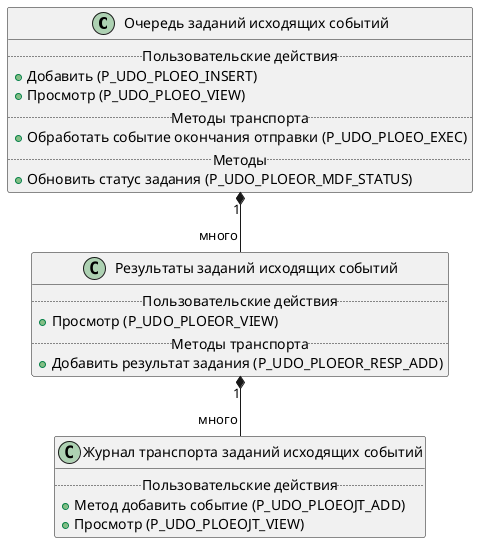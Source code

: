 @startuml

 class "Очередь заданий исходящих событий" as MasterClass {
 ..Пользовательские действия..
 {method}+Добавить (P_UDO_PLOEO_INSERT)
 {method}+Просмотр (P_UDO_PLOEO_VIEW)
 ..Методы транспорта..
 {method}+Обработать событие окончания отправки (P_UDO_PLOEO_EXEC)
 ..Методы..
 {method}+Обновить статус задания (P_UDO_PLOEOR_MDF_STATUS)
 }

 class "Результаты заданий исходящих событий" as SpecClass1 {
 ..Пользовательские действия..
 {method}+Просмотр (P_UDO_PLOEOR_VIEW)
 ..Методы транспорта..
 {method}+Добавить результат задания (P_UDO_PLOEOR_RESP_ADD)
 }

 class "Журнал транспорта заданий исходящих событий" as SpecClass2 {
 ..Пользовательские действия..
 {method}+Метод добавить событие (P_UDO_PLOEOJT_ADD)
 {method}+Просмотр (P_UDO_PLOEOJT_VIEW)
 }

 MasterClass "1" *-- "много" SpecClass1
 SpecClass1 "1" *-- "много" SpecClass2

 @enduml
